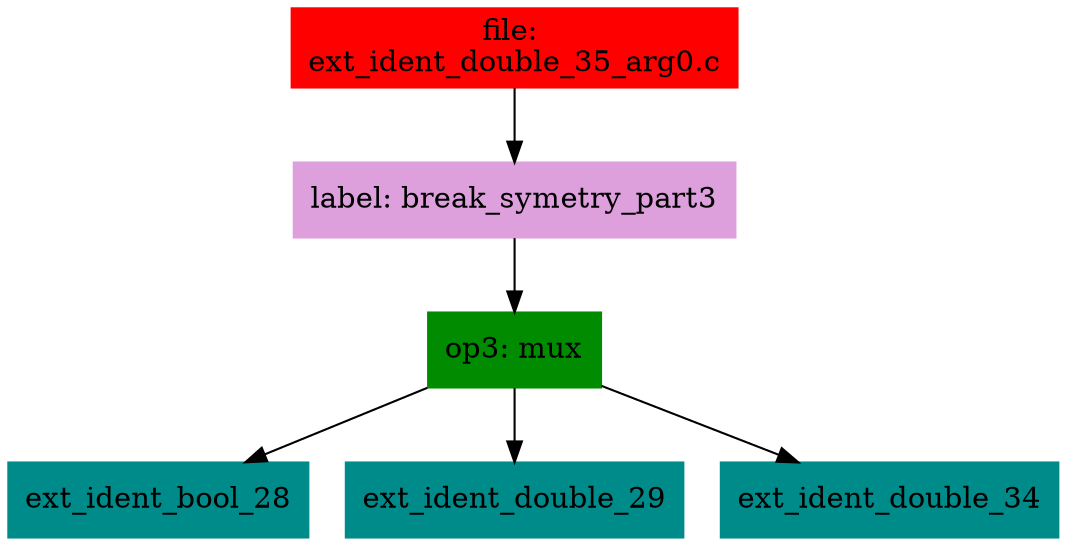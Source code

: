 digraph G {
node [shape=box]

0 [label="file: 
ext_ident_double_35_arg0.c",color=red, style=filled]
1 [label="label: break_symetry_part3",color=plum, style=filled]
0 -> 1
2 [label="op3: mux",color=green4, style=filled]
1 -> 2
3 [label="ext_ident_bool_28",color=cyan4, style=filled]
2 -> 3
20 [label="ext_ident_double_29",color=cyan4, style=filled]
2 -> 20
26 [label="ext_ident_double_34",color=cyan4, style=filled]
2 -> 26


}

